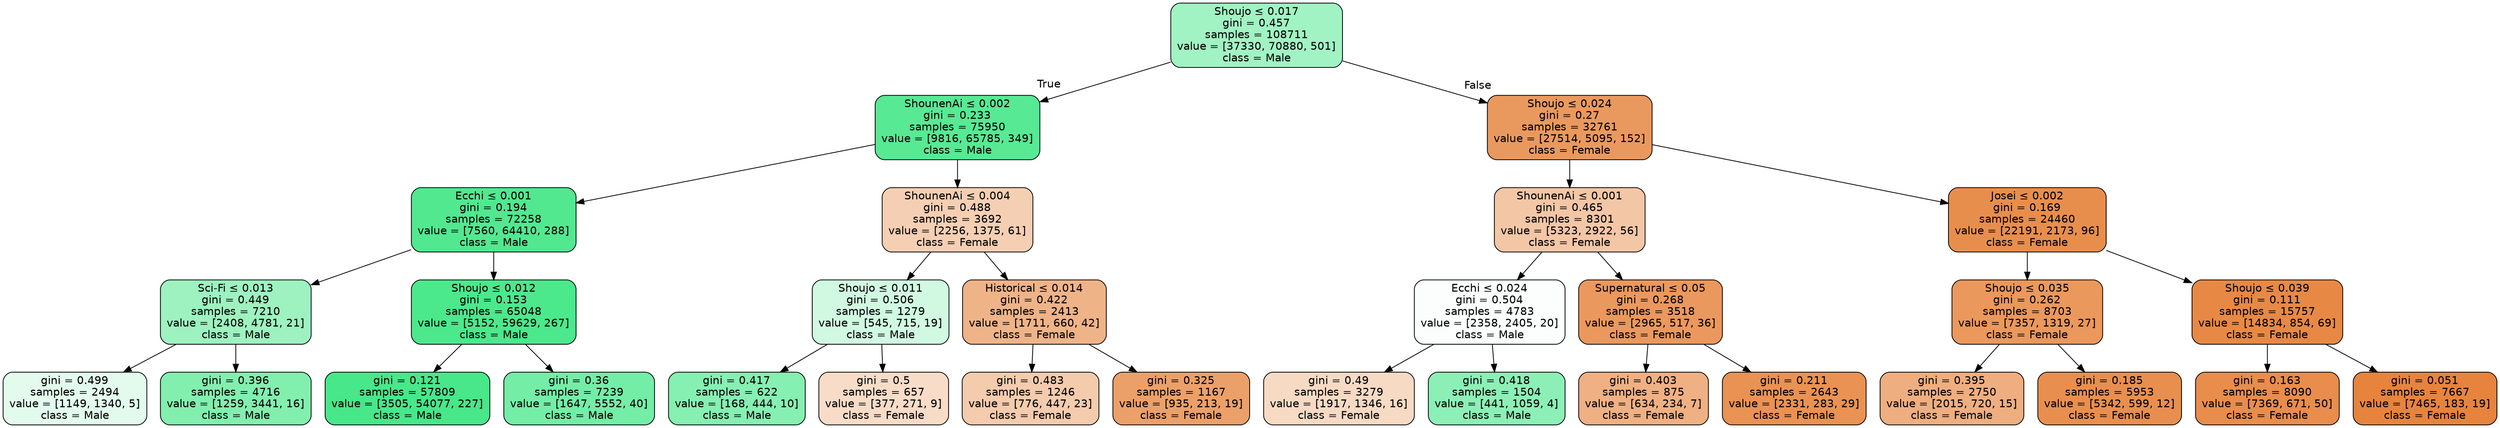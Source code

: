 digraph Tree {
node [shape=box, style="filled, rounded", color="black", fontname=helvetica] ;
edge [fontname=helvetica] ;
0 [label=<Shoujo &le; 0.017<br/>gini = 0.457<br/>samples = 108711<br/>value = [37330, 70880, 501]<br/>class = Male>, fillcolor="#39e58178"] ;
1 [label=<ShounenAi &le; 0.002<br/>gini = 0.233<br/>samples = 75950<br/>value = [9816, 65785, 349]<br/>class = Male>, fillcolor="#39e581d8"] ;
0 -> 1 [labeldistance=2.5, labelangle=45, headlabel="True"] ;
2 [label=<Ecchi &le; 0.001<br/>gini = 0.194<br/>samples = 72258<br/>value = [7560, 64410, 288]<br/>class = Male>, fillcolor="#39e581e0"] ;
1 -> 2 ;
3 [label=<Sci-Fi &le; 0.013<br/>gini = 0.449<br/>samples = 7210<br/>value = [2408, 4781, 21]<br/>class = Male>, fillcolor="#39e5817e"] ;
2 -> 3 ;
4 [label=<gini = 0.499<br/>samples = 2494<br/>value = [1149, 1340, 5]<br/>class = Male>, fillcolor="#39e58124"] ;
3 -> 4 ;
5 [label=<gini = 0.396<br/>samples = 4716<br/>value = [1259, 3441, 16]<br/>class = Male>, fillcolor="#39e581a1"] ;
3 -> 5 ;
6 [label=<Shoujo &le; 0.012<br/>gini = 0.153<br/>samples = 65048<br/>value = [5152, 59629, 267]<br/>class = Male>, fillcolor="#39e581e8"] ;
2 -> 6 ;
7 [label=<gini = 0.121<br/>samples = 57809<br/>value = [3505, 54077, 227]<br/>class = Male>, fillcolor="#39e581ed"] ;
6 -> 7 ;
8 [label=<gini = 0.36<br/>samples = 7239<br/>value = [1647, 5552, 40]<br/>class = Male>, fillcolor="#39e581b2"] ;
6 -> 8 ;
9 [label=<ShounenAi &le; 0.004<br/>gini = 0.488<br/>samples = 3692<br/>value = [2256, 1375, 61]<br/>class = Female>, fillcolor="#e5813961"] ;
1 -> 9 ;
10 [label=<Shoujo &le; 0.011<br/>gini = 0.506<br/>samples = 1279<br/>value = [545, 715, 19]<br/>class = Male>, fillcolor="#39e5813b"] ;
9 -> 10 ;
11 [label=<gini = 0.417<br/>samples = 622<br/>value = [168, 444, 10]<br/>class = Male>, fillcolor="#39e5819b"] ;
10 -> 11 ;
12 [label=<gini = 0.5<br/>samples = 657<br/>value = [377, 271, 9]<br/>class = Female>, fillcolor="#e5813946"] ;
10 -> 12 ;
13 [label=<Historical &le; 0.014<br/>gini = 0.422<br/>samples = 2413<br/>value = [1711, 660, 42]<br/>class = Female>, fillcolor="#e5813999"] ;
9 -> 13 ;
14 [label=<gini = 0.483<br/>samples = 1246<br/>value = [776, 447, 23]<br/>class = Female>, fillcolor="#e5813969"] ;
13 -> 14 ;
15 [label=<gini = 0.325<br/>samples = 1167<br/>value = [935, 213, 19]<br/>class = Female>, fillcolor="#e58139c1"] ;
13 -> 15 ;
16 [label=<Shoujo &le; 0.024<br/>gini = 0.27<br/>samples = 32761<br/>value = [27514, 5095, 152]<br/>class = Female>, fillcolor="#e58139cf"] ;
0 -> 16 [labeldistance=2.5, labelangle=-45, headlabel="False"] ;
17 [label=<ShounenAi &le; 0.001<br/>gini = 0.465<br/>samples = 8301<br/>value = [5323, 2922, 56]<br/>class = Female>, fillcolor="#e5813972"] ;
16 -> 17 ;
18 [label=<Ecchi &le; 0.024<br/>gini = 0.504<br/>samples = 4783<br/>value = [2358, 2405, 20]<br/>class = Male>, fillcolor="#39e58105"] ;
17 -> 18 ;
19 [label=<gini = 0.49<br/>samples = 3279<br/>value = [1917, 1346, 16]<br/>class = Female>, fillcolor="#e581394b"] ;
18 -> 19 ;
20 [label=<gini = 0.418<br/>samples = 1504<br/>value = [441, 1059, 4]<br/>class = Male>, fillcolor="#39e58194"] ;
18 -> 20 ;
21 [label=<Supernatural &le; 0.05<br/>gini = 0.268<br/>samples = 3518<br/>value = [2965, 517, 36]<br/>class = Female>, fillcolor="#e58139d0"] ;
17 -> 21 ;
22 [label=<gini = 0.403<br/>samples = 875<br/>value = [634, 234, 7]<br/>class = Female>, fillcolor="#e581399f"] ;
21 -> 22 ;
23 [label=<gini = 0.211<br/>samples = 2643<br/>value = [2331, 283, 29]<br/>class = Female>, fillcolor="#e58139dd"] ;
21 -> 23 ;
24 [label=<Josei &le; 0.002<br/>gini = 0.169<br/>samples = 24460<br/>value = [22191, 2173, 96]<br/>class = Female>, fillcolor="#e58139e5"] ;
16 -> 24 ;
25 [label=<Shoujo &le; 0.035<br/>gini = 0.262<br/>samples = 8703<br/>value = [7357, 1319, 27]<br/>class = Female>, fillcolor="#e58139d1"] ;
24 -> 25 ;
26 [label=<gini = 0.395<br/>samples = 2750<br/>value = [2015, 720, 15]<br/>class = Female>, fillcolor="#e58139a3"] ;
25 -> 26 ;
27 [label=<gini = 0.185<br/>samples = 5953<br/>value = [5342, 599, 12]<br/>class = Female>, fillcolor="#e58139e2"] ;
25 -> 27 ;
28 [label=<Shoujo &le; 0.039<br/>gini = 0.111<br/>samples = 15757<br/>value = [14834, 854, 69]<br/>class = Female>, fillcolor="#e58139ef"] ;
24 -> 28 ;
29 [label=<gini = 0.163<br/>samples = 8090<br/>value = [7369, 671, 50]<br/>class = Female>, fillcolor="#e58139e6"] ;
28 -> 29 ;
30 [label=<gini = 0.051<br/>samples = 7667<br/>value = [7465, 183, 19]<br/>class = Female>, fillcolor="#e58139f8"] ;
28 -> 30 ;
}